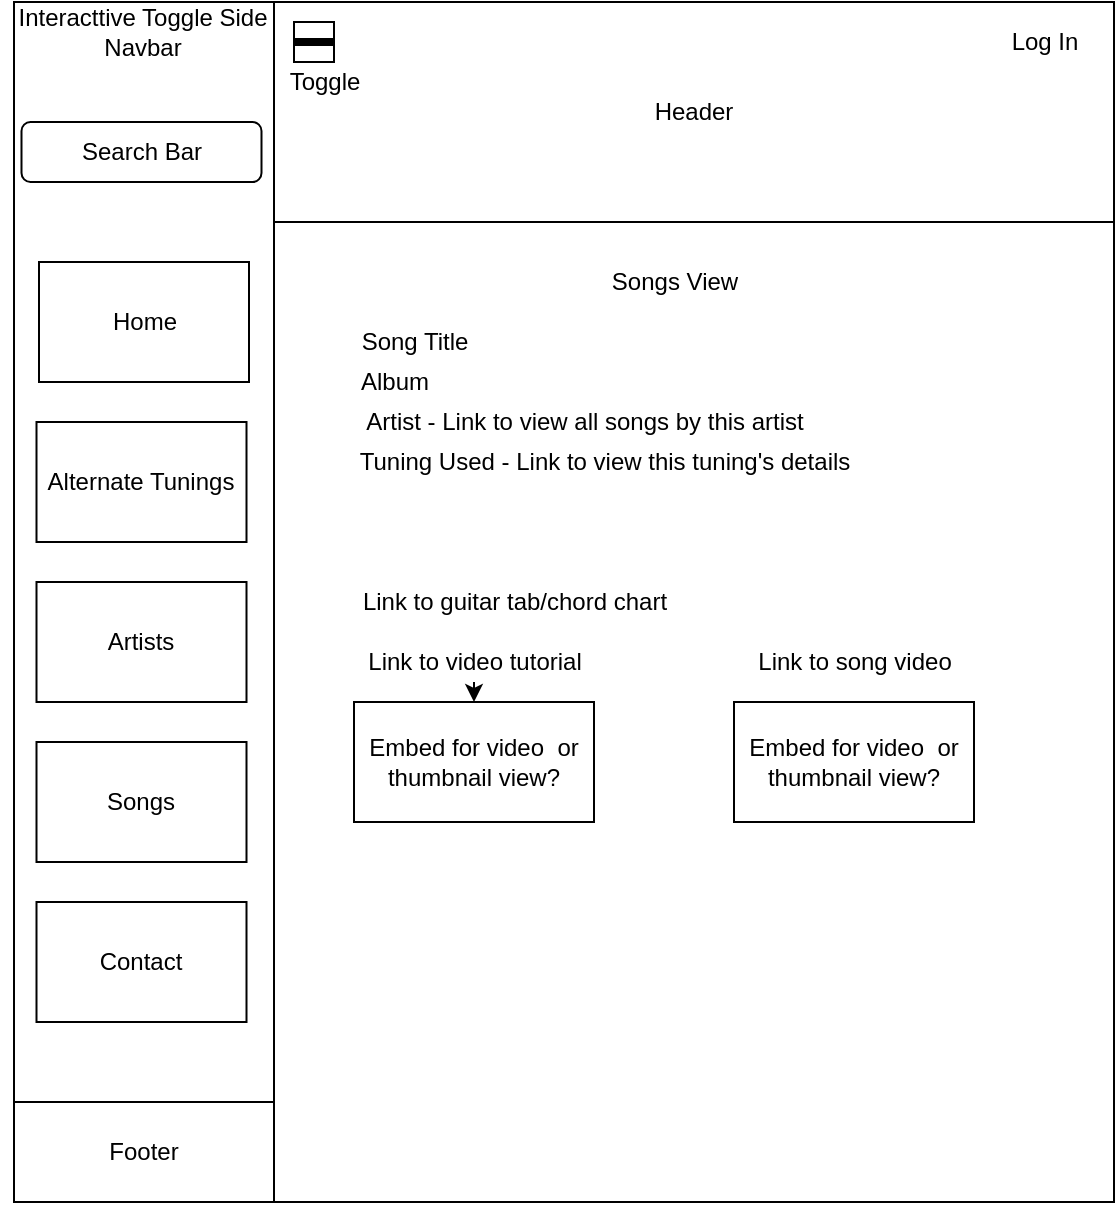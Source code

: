 <mxfile>
    <diagram id="KbsvcE-VWjinDajTUmbz" name="Page-1">
        <mxGraphModel dx="1502" dy="997" grid="1" gridSize="10" guides="1" tooltips="1" connect="1" arrows="1" fold="1" page="1" pageScale="1" pageWidth="850" pageHeight="1100" math="0" shadow="0">
            <root>
                <mxCell id="0"/>
                <mxCell id="1" parent="0"/>
                <mxCell id="11" value="" style="rounded=0;whiteSpace=wrap;html=1;" vertex="1" parent="1">
                    <mxGeometry x="150" y="250" width="130" height="600" as="geometry"/>
                </mxCell>
                <mxCell id="12" value="" style="rounded=0;whiteSpace=wrap;html=1;" vertex="1" parent="1">
                    <mxGeometry x="280" y="360" width="420" height="490" as="geometry"/>
                </mxCell>
                <mxCell id="13" value="Home" style="rounded=0;whiteSpace=wrap;html=1;" vertex="1" parent="1">
                    <mxGeometry x="162.5" y="380" width="105" height="60" as="geometry"/>
                </mxCell>
                <mxCell id="14" value="Alternate Tunings" style="rounded=0;whiteSpace=wrap;html=1;" vertex="1" parent="1">
                    <mxGeometry x="161.25" y="460" width="105" height="60" as="geometry"/>
                </mxCell>
                <mxCell id="15" value="Artists" style="rounded=0;whiteSpace=wrap;html=1;" vertex="1" parent="1">
                    <mxGeometry x="161.25" y="540" width="105" height="60" as="geometry"/>
                </mxCell>
                <mxCell id="16" value="Songs" style="rounded=0;whiteSpace=wrap;html=1;" vertex="1" parent="1">
                    <mxGeometry x="161.25" y="620" width="105" height="60" as="geometry"/>
                </mxCell>
                <mxCell id="17" value="Header" style="rounded=0;whiteSpace=wrap;html=1;" vertex="1" parent="1">
                    <mxGeometry x="280" y="250" width="420" height="110" as="geometry"/>
                </mxCell>
                <mxCell id="18" value="Footer" style="rounded=0;whiteSpace=wrap;html=1;" vertex="1" parent="1">
                    <mxGeometry x="150" y="800" width="130" height="50" as="geometry"/>
                </mxCell>
                <mxCell id="19" value="Contact" style="rounded=0;whiteSpace=wrap;html=1;" vertex="1" parent="1">
                    <mxGeometry x="161.25" y="700" width="105" height="60" as="geometry"/>
                </mxCell>
                <mxCell id="20" value="Interacttive Toggle Side&lt;br&gt;Navbar" style="text;html=1;align=center;verticalAlign=middle;resizable=0;points=[];autosize=1;strokeColor=none;fillColor=none;" vertex="1" parent="1">
                    <mxGeometry x="143.75" y="250" width="140" height="30" as="geometry"/>
                </mxCell>
                <mxCell id="23" value="Toggle" style="text;html=1;align=center;verticalAlign=middle;resizable=0;points=[];autosize=1;strokeColor=none;fillColor=none;" vertex="1" parent="1">
                    <mxGeometry x="280" y="280" width="50" height="20" as="geometry"/>
                </mxCell>
                <mxCell id="24" value="Log In" style="text;html=1;align=center;verticalAlign=middle;resizable=0;points=[];autosize=1;strokeColor=none;fillColor=none;" vertex="1" parent="1">
                    <mxGeometry x="640" y="260" width="50" height="20" as="geometry"/>
                </mxCell>
                <mxCell id="25" value="Songs View" style="text;html=1;align=center;verticalAlign=middle;resizable=0;points=[];autosize=1;strokeColor=none;fillColor=none;" vertex="1" parent="1">
                    <mxGeometry x="440" y="380" width="80" height="20" as="geometry"/>
                </mxCell>
                <mxCell id="26" value="Artist - Link to view all songs by this artist" style="text;html=1;align=center;verticalAlign=middle;resizable=0;points=[];autosize=1;strokeColor=none;fillColor=none;" vertex="1" parent="1">
                    <mxGeometry x="320" y="450" width="230" height="20" as="geometry"/>
                </mxCell>
                <mxCell id="41" value="" style="rounded=0;whiteSpace=wrap;html=1;" vertex="1" parent="1">
                    <mxGeometry x="290" y="260" width="20" height="20" as="geometry"/>
                </mxCell>
                <mxCell id="27" value="Song Title" style="text;html=1;align=center;verticalAlign=middle;resizable=0;points=[];autosize=1;strokeColor=none;fillColor=none;" vertex="1" parent="1">
                    <mxGeometry x="315" y="410" width="70" height="20" as="geometry"/>
                </mxCell>
                <mxCell id="28" value="Tuning Used - Link to view this tuning's details" style="text;html=1;align=center;verticalAlign=middle;resizable=0;points=[];autosize=1;strokeColor=none;fillColor=none;" vertex="1" parent="1">
                    <mxGeometry x="315" y="470" width="260" height="20" as="geometry"/>
                </mxCell>
                <mxCell id="29" value="Link to guitar tab/chord chart" style="text;html=1;align=center;verticalAlign=middle;resizable=0;points=[];autosize=1;strokeColor=none;fillColor=none;" vertex="1" parent="1">
                    <mxGeometry x="315" y="540" width="170" height="20" as="geometry"/>
                </mxCell>
                <mxCell id="30" value="Link to song video" style="text;html=1;align=center;verticalAlign=middle;resizable=0;points=[];autosize=1;strokeColor=none;fillColor=none;" vertex="1" parent="1">
                    <mxGeometry x="515" y="570" width="110" height="20" as="geometry"/>
                </mxCell>
                <mxCell id="31" value="Album" style="text;html=1;align=center;verticalAlign=middle;resizable=0;points=[];autosize=1;strokeColor=none;fillColor=none;" vertex="1" parent="1">
                    <mxGeometry x="315" y="430" width="50" height="20" as="geometry"/>
                </mxCell>
                <mxCell id="34" value="Embed for video&amp;nbsp; or thumbnail view?" style="rounded=0;whiteSpace=wrap;html=1;" vertex="1" parent="1">
                    <mxGeometry x="320" y="600" width="120" height="60" as="geometry"/>
                </mxCell>
                <mxCell id="40" style="edgeStyle=none;html=1;" edge="1" parent="1" source="38" target="34">
                    <mxGeometry relative="1" as="geometry"/>
                </mxCell>
                <mxCell id="38" value="Link to video tutorial" style="text;html=1;align=center;verticalAlign=middle;resizable=0;points=[];autosize=1;strokeColor=none;fillColor=none;" vertex="1" parent="1">
                    <mxGeometry x="320" y="570" width="120" height="20" as="geometry"/>
                </mxCell>
                <mxCell id="39" value="Embed for video&amp;nbsp; or thumbnail view?" style="rounded=0;whiteSpace=wrap;html=1;" vertex="1" parent="1">
                    <mxGeometry x="510" y="600" width="120" height="60" as="geometry"/>
                </mxCell>
                <mxCell id="22" value="" style="line;strokeWidth=4;html=1;perimeter=backbonePerimeter;points=[];outlineConnect=0;" vertex="1" parent="1">
                    <mxGeometry x="290" y="265" width="20" height="10" as="geometry"/>
                </mxCell>
                <mxCell id="42" value="Search Bar" style="rounded=1;whiteSpace=wrap;html=1;" vertex="1" parent="1">
                    <mxGeometry x="153.75" y="310" width="120" height="30" as="geometry"/>
                </mxCell>
            </root>
        </mxGraphModel>
    </diagram>
</mxfile>